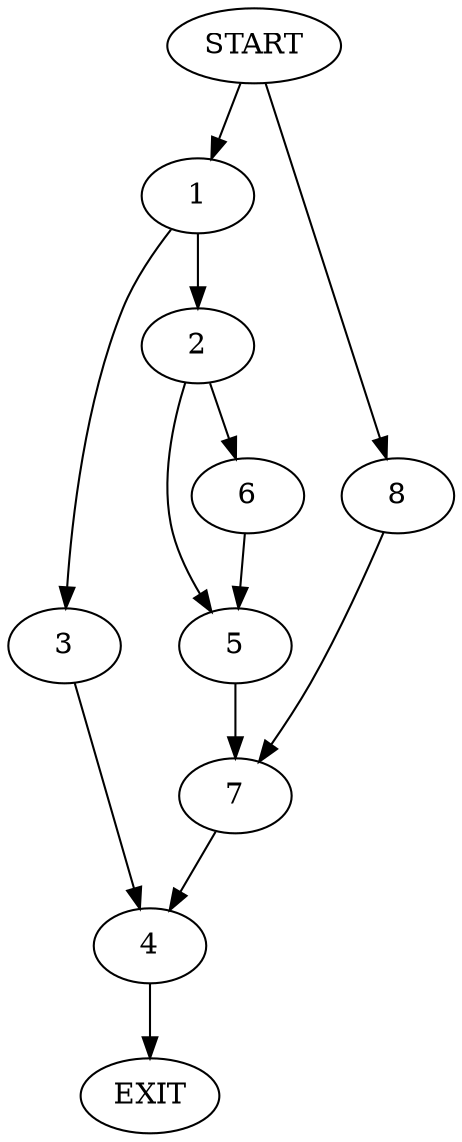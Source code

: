 digraph {
0 [label="START"]
9 [label="EXIT"]
0 -> 1
1 -> 2
1 -> 3
3 -> 4
2 -> 5
2 -> 6
6 -> 5
5 -> 7
7 -> 4
0 -> 8
8 -> 7
4 -> 9
}

